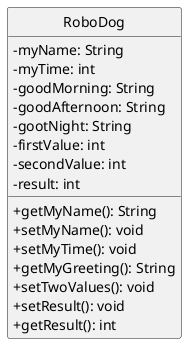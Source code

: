 @startuml Robodogクラス図
skinparam classAttributeIconSize 0
hide circle

class RoboDog {
 -myName: String
 -myTime: int
 -goodMorning: String
 -goodAfternoon: String
 -gootNight: String
 -firstValue: int
 -secondValue: int
 -result: int

 +getMyName(): String
 +setMyName(): void
 +setMyTime(): void
 +getMyGreeting(): String
 +setTwoValues(): void
 +setResult(): void
 +getResult(): int
}

@enduml
